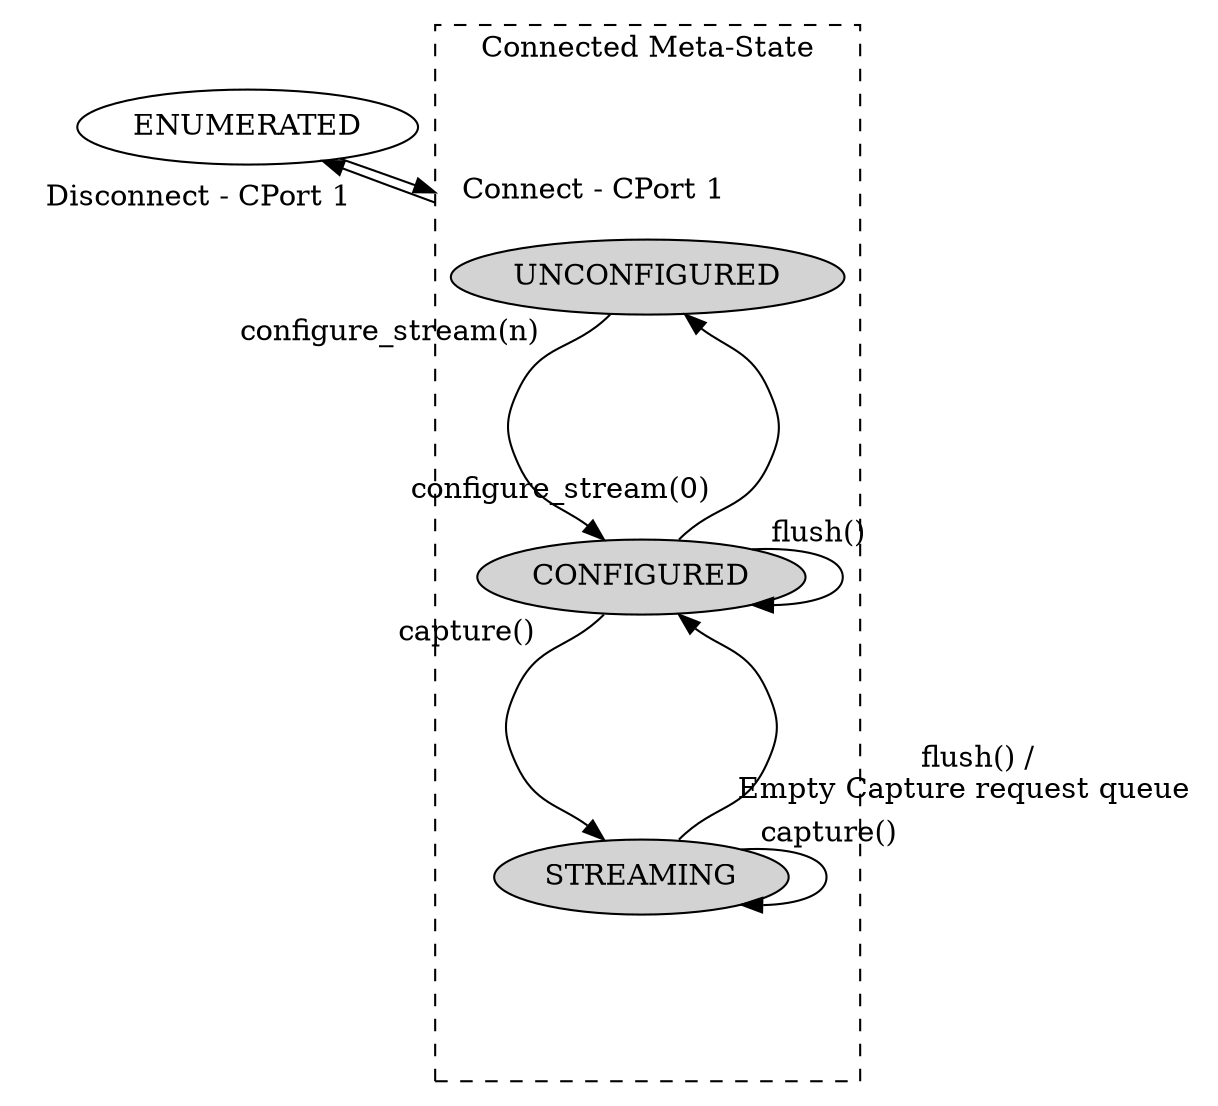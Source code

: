 digraph {
    graph [compound=true];
    node [group=trunk];

    "ENUMERATED";
    "GHOST" [style=invisible];

    subgraph cluster_Connected {
        node [style=filled];
        label="Connected Meta-State";
        labelloc=t
        style="dashed";

        "GHOSTHEAD" [style=invisible];
        "UNCONFIGURED";
        "GHOST1" [style=invisible];
        "CONFIGURED";
        "GHOST2" [style=invisible];
        "STREAMING";
        "GHOST3" [style=invisible];
    }

    ENUMERATED -> UNCONFIGURED [lhead=cluster_Connected, xlabel="        Connect - CPort 1 "];
    UNCONFIGURED -> ENUMERATED [ltail=cluster_Connected xlabel="    Disconnect - CPort 1   "];
    ENUMERATED -> GHOST [style = invis]
    GHOST -> UNCONFIGURED [style = invis]

    GHOSTHEAD -> UNCONFIGURED [style = invis]
    UNCONFIGURED:sw -> CONFIGURED:nw [xlabel="  configure_stream(n)  "]

    UNCONFIGURED -> GHOST1 [style = invis]
    GHOST1 -> CONFIGURED [style = invis]

    CONFIGURED:ne -> UNCONFIGURED:se [xlabel="  configure_stream(0)  "]
    CONFIGURED -> CONFIGURED   [xlabel="  flush()  "]
    CONFIGURED:sw -> STREAMING:nw    [xlabel="  capture()  "]

    CONFIGURED -> GHOST2 [style = invis]
    GHOST2 -> STREAMING [style = invis]

    STREAMING:ne -> CONFIGURED:se    [xlabel="  flush() /\n Empty Capture request queue  " labeldistance=10]
    STREAMING -> STREAMING     [xlabel="  capture()  "]

    STREAMING -> GHOST3 [style = invis]
}
